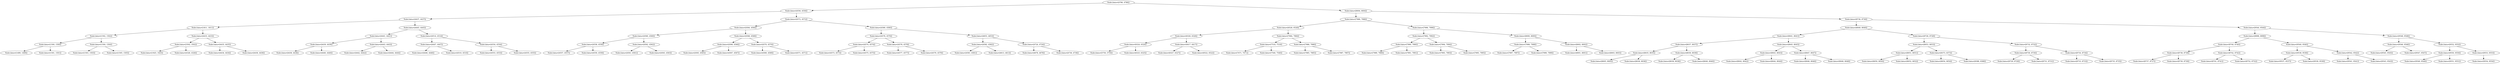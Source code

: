 digraph G{
579255718 [label="Node{data=[4786, 4786]}"]
579255718 -> 1005119254
1005119254 [label="Node{data=[4556, 4556]}"]
1005119254 -> 870611195
870611195 [label="Node{data=[4437, 4437]}"]
870611195 -> 144660995
144660995 [label="Node{data=[1811, 1811]}"]
144660995 -> 535014715
535014715 [label="Node{data=[1502, 1502]}"]
535014715 -> 1666136454
1666136454 [label="Node{data=[1500, 1500]}"]
1666136454 -> 1945937588
1945937588 [label="Node{data=[1499, 1499]}"]
1666136454 -> 29468042
29468042 [label="Node{data=[1501, 1501]}"]
535014715 -> 63527676
63527676 [label="Node{data=[1504, 1504]}"]
63527676 -> 433111050
433111050 [label="Node{data=[1503, 1503]}"]
63527676 -> 261033090
261033090 [label="Node{data=[1505, 1505]}"]
144660995 -> 57541900
57541900 [label="Node{data=[4433, 4433]}"]
57541900 -> 1253683495
1253683495 [label="Node{data=[3502, 3502]}"]
1253683495 -> 1442248938
1442248938 [label="Node{data=[1925, 1925]}"]
1253683495 -> 585766346
585766346 [label="Node{data=[4326, 4326]}"]
57541900 -> 1365193470
1365193470 [label="Node{data=[4435, 4435]}"]
1365193470 -> 1458082171
1458082171 [label="Node{data=[4434, 4434]}"]
1365193470 -> 884671204
884671204 [label="Node{data=[4436, 4436]}"]
870611195 -> 1183647228
1183647228 [label="Node{data=[4445, 4445]}"]
1183647228 -> 1852638993
1852638993 [label="Node{data=[4441, 4441]}"]
1852638993 -> 2082218222
2082218222 [label="Node{data=[4439, 4439]}"]
2082218222 -> 274506155
274506155 [label="Node{data=[4438, 4438]}"]
2082218222 -> 1053881529
1053881529 [label="Node{data=[4440, 4440]}"]
1852638993 -> 948124157
948124157 [label="Node{data=[4443, 4443]}"]
948124157 -> 621110611
621110611 [label="Node{data=[4442, 4442]}"]
948124157 -> 1344391585
1344391585 [label="Node{data=[4444, 4444]}"]
1183647228 -> 1768786464
1768786464 [label="Node{data=[4514, 4514]}"]
1768786464 -> 1216354849
1216354849 [label="Node{data=[4447, 4447]}"]
1216354849 -> 1185010079
1185010079 [label="Node{data=[4446, 4446]}"]
1216354849 -> 412312619
412312619 [label="Node{data=[4510, 4510]}"]
1768786464 -> 497729939
497729939 [label="Node{data=[4554, 4554]}"]
497729939 -> 1429442837
1429442837 [label="Node{data=[4553, 4553]}"]
497729939 -> 500604677
500604677 [label="Node{data=[4555, 4555]}"]
1005119254 -> 510067368
510067368 [label="Node{data=[4572, 4572]}"]
510067368 -> 1426779822
1426779822 [label="Node{data=[4564, 4564]}"]
1426779822 -> 477652515
477652515 [label="Node{data=[4560, 4560]}"]
477652515 -> 897575966
897575966 [label="Node{data=[4558, 4558]}"]
897575966 -> 330025563
330025563 [label="Node{data=[4557, 4557]}"]
897575966 -> 299247902
299247902 [label="Node{data=[4559, 4559]}"]
477652515 -> 1321213049
1321213049 [label="Node{data=[4562, 4562]}"]
1321213049 -> 76879523
76879523 [label="Node{data=[4561, 4561]}"]
1321213049 -> 1226964344
1226964344 [label="Node{data=[4563, 4563]}"]
1426779822 -> 1763685275
1763685275 [label="Node{data=[4568, 4568]}"]
1763685275 -> 661805333
661805333 [label="Node{data=[4566, 4566]}"]
661805333 -> 201220950
201220950 [label="Node{data=[4565, 4565]}"]
661805333 -> 1299354988
1299354988 [label="Node{data=[4567, 4567]}"]
1763685275 -> 1508209714
1508209714 [label="Node{data=[4570, 4570]}"]
1508209714 -> 1818899690
1818899690 [label="Node{data=[4569, 4569]}"]
1508209714 -> 343281378
343281378 [label="Node{data=[4571, 4571]}"]
510067368 -> 1299591413
1299591413 [label="Node{data=[4580, 4580]}"]
1299591413 -> 1061198221
1061198221 [label="Node{data=[4576, 4576]}"]
1061198221 -> 45103083
45103083 [label="Node{data=[4574, 4574]}"]
45103083 -> 647309377
647309377 [label="Node{data=[4573, 4573]}"]
45103083 -> 1519928830
1519928830 [label="Node{data=[4575, 4575]}"]
1061198221 -> 1630479313
1630479313 [label="Node{data=[4578, 4578]}"]
1630479313 -> 1654873968
1654873968 [label="Node{data=[4577, 4577]}"]
1630479313 -> 1845208133
1845208133 [label="Node{data=[4579, 4579]}"]
1299591413 -> 1968487345
1968487345 [label="Node{data=[4653, 4653]}"]
1968487345 -> 1845313377
1845313377 [label="Node{data=[4582, 4582]}"]
1845313377 -> 366851441
366851441 [label="Node{data=[4581, 4581]}"]
1845313377 -> 624222723
624222723 [label="Node{data=[4613, 4613]}"]
1968487345 -> 1978489895
1978489895 [label="Node{data=[4724, 4724]}"]
1978489895 -> 1903125452
1903125452 [label="Node{data=[4678, 4678]}"]
1978489895 -> 165754541
165754541 [label="Node{data=[4736, 4736]}"]
579255718 -> 189262184
189262184 [label="Node{data=[8004, 8004]}"]
189262184 -> 341086275
341086275 [label="Node{data=[7988, 7988]}"]
341086275 -> 514846726
514846726 [label="Node{data=[6528, 6528]}"]
514846726 -> 519829792
519829792 [label="Node{data=[6326, 6326]}"]
519829792 -> 709058366
709058366 [label="Node{data=[6324, 6324]}"]
709058366 -> 447026365
447026365 [label="Node{data=[5750, 5750]}"]
709058366 -> 2079057967
2079057967 [label="Node{data=[6325, 6325]}"]
519829792 -> 974666891
974666891 [label="Node{data=[6417, 6417]}"]
974666891 -> 168963673
168963673 [label="Node{data=[6327, 6327]}"]
974666891 -> 950059866
950059866 [label="Node{data=[6522, 6522]}"]
514846726 -> 481230577
481230577 [label="Node{data=[7984, 7984]}"]
481230577 -> 1739158923
1739158923 [label="Node{data=[7518, 7518]}"]
1739158923 -> 2094202817
2094202817 [label="Node{data=[7471, 7471]}"]
1739158923 -> 1112955154
1112955154 [label="Node{data=[7540, 7540]}"]
481230577 -> 702840543
702840543 [label="Node{data=[7986, 7986]}"]
702840543 -> 97338181
97338181 [label="Node{data=[7985, 7985]}"]
702840543 -> 1846184138
1846184138 [label="Node{data=[7987, 7987]}"]
341086275 -> 509924048
509924048 [label="Node{data=[7996, 7996]}"]
509924048 -> 352081221
352081221 [label="Node{data=[7992, 7992]}"]
352081221 -> 2076503028
2076503028 [label="Node{data=[7990, 7990]}"]
2076503028 -> 1102209182
1102209182 [label="Node{data=[7989, 7989]}"]
2076503028 -> 2046351402
2046351402 [label="Node{data=[7991, 7991]}"]
352081221 -> 257489965
257489965 [label="Node{data=[7994, 7994]}"]
257489965 -> 1394556281
1394556281 [label="Node{data=[7993, 7993]}"]
257489965 -> 33231124
33231124 [label="Node{data=[7995, 7995]}"]
509924048 -> 1048420489
1048420489 [label="Node{data=[8000, 8000]}"]
1048420489 -> 1988926207
1988926207 [label="Node{data=[7998, 7998]}"]
1988926207 -> 1557300642
1557300642 [label="Node{data=[7997, 7997]}"]
1988926207 -> 91770013
91770013 [label="Node{data=[7999, 7999]}"]
1048420489 -> 1448267091
1448267091 [label="Node{data=[8002, 8002]}"]
1448267091 -> 1151069700
1151069700 [label="Node{data=[8001, 8001]}"]
1448267091 -> 212634784
212634784 [label="Node{data=[8003, 8003]}"]
189262184 -> 1274488076
1274488076 [label="Node{data=[8736, 8736]}"]
1274488076 -> 193941876
193941876 [label="Node{data=[8049, 8049]}"]
193941876 -> 285173199
285173199 [label="Node{data=[8041, 8041]}"]
285173199 -> 2027823868
2027823868 [label="Node{data=[8037, 8037]}"]
2027823868 -> 175351726
175351726 [label="Node{data=[8035, 8035]}"]
175351726 -> 2072396645
2072396645 [label="Node{data=[8005, 8005]}"]
175351726 -> 280789191
280789191 [label="Node{data=[8036, 8036]}"]
2027823868 -> 427596270
427596270 [label="Node{data=[8039, 8039]}"]
427596270 -> 237310904
237310904 [label="Node{data=[8038, 8038]}"]
427596270 -> 1207039090
1207039090 [label="Node{data=[8040, 8040]}"]
285173199 -> 859827955
859827955 [label="Node{data=[8045, 8045]}"]
859827955 -> 1324458643
1324458643 [label="Node{data=[8043, 8043]}"]
1324458643 -> 1760546854
1760546854 [label="Node{data=[8042, 8042]}"]
1324458643 -> 552987437
552987437 [label="Node{data=[8044, 8044]}"]
859827955 -> 1827787190
1827787190 [label="Node{data=[8047, 8047]}"]
1827787190 -> 794231681
794231681 [label="Node{data=[8046, 8046]}"]
1827787190 -> 959416493
959416493 [label="Node{data=[8048, 8048]}"]
193941876 -> 906797094
906797094 [label="Node{data=[8728, 8728]}"]
906797094 -> 1418898224
1418898224 [label="Node{data=[8053, 8053]}"]
1418898224 -> 1129242920
1129242920 [label="Node{data=[8051, 8051]}"]
1129242920 -> 107049740
107049740 [label="Node{data=[8050, 8050]}"]
1129242920 -> 1438645878
1438645878 [label="Node{data=[8052, 8052]}"]
1418898224 -> 347411674
347411674 [label="Node{data=[8373, 8373]}"]
347411674 -> 541515973
541515973 [label="Node{data=[8054, 8054]}"]
347411674 -> 758255314
758255314 [label="Node{data=[8388, 8388]}"]
906797094 -> 131340620
131340620 [label="Node{data=[8732, 8732]}"]
131340620 -> 1006358184
1006358184 [label="Node{data=[8730, 8730]}"]
1006358184 -> 749486554
749486554 [label="Node{data=[8729, 8729]}"]
1006358184 -> 299212291
299212291 [label="Node{data=[8731, 8731]}"]
131340620 -> 913111820
913111820 [label="Node{data=[8734, 8734]}"]
913111820 -> 1393028583
1393028583 [label="Node{data=[8733, 8733]}"]
913111820 -> 501994700
501994700 [label="Node{data=[8735, 8735]}"]
1274488076 -> 544437492
544437492 [label="Node{data=[9544, 9544]}"]
544437492 -> 1897287533
1897287533 [label="Node{data=[8998, 8998]}"]
1897287533 -> 487783549
487783549 [label="Node{data=[8740, 8740]}"]
487783549 -> 1578895015
1578895015 [label="Node{data=[8738, 8738]}"]
1578895015 -> 1710427460
1710427460 [label="Node{data=[8737, 8737]}"]
1578895015 -> 643648432
643648432 [label="Node{data=[8739, 8739]}"]
487783549 -> 740735506
740735506 [label="Node{data=[8742, 8742]}"]
740735506 -> 313632783
313632783 [label="Node{data=[8741, 8741]}"]
740735506 -> 1876233776
1876233776 [label="Node{data=[8752, 8752]}"]
1897287533 -> 597280945
597280945 [label="Node{data=[9540, 9540]}"]
597280945 -> 980816122
980816122 [label="Node{data=[9538, 9538]}"]
980816122 -> 630732395
630732395 [label="Node{data=[9537, 9537]}"]
980816122 -> 1660622950
1660622950 [label="Node{data=[9539, 9539]}"]
597280945 -> 264935624
264935624 [label="Node{data=[9542, 9542]}"]
264935624 -> 95528971
95528971 [label="Node{data=[9541, 9541]}"]
264935624 -> 1635712440
1635712440 [label="Node{data=[9543, 9543]}"]
544437492 -> 1534910937
1534910937 [label="Node{data=[9548, 9548]}"]
1534910937 -> 2834086
2834086 [label="Node{data=[9546, 9546]}"]
2834086 -> 147996504
147996504 [label="Node{data=[9545, 9545]}"]
2834086 -> 517443783
517443783 [label="Node{data=[9547, 9547]}"]
1534910937 -> 572119277
572119277 [label="Node{data=[9552, 9552]}"]
572119277 -> 2073955334
2073955334 [label="Node{data=[9550, 9550]}"]
2073955334 -> 1647301842
1647301842 [label="Node{data=[9549, 9549]}"]
2073955334 -> 1079783928
1079783928 [label="Node{data=[9551, 9551]}"]
572119277 -> 745424814
745424814 [label="Node{data=[9553, 9553]}"]
745424814 -> 656113689
656113689 [label="Node{data=[9554, 9554]}"]
}